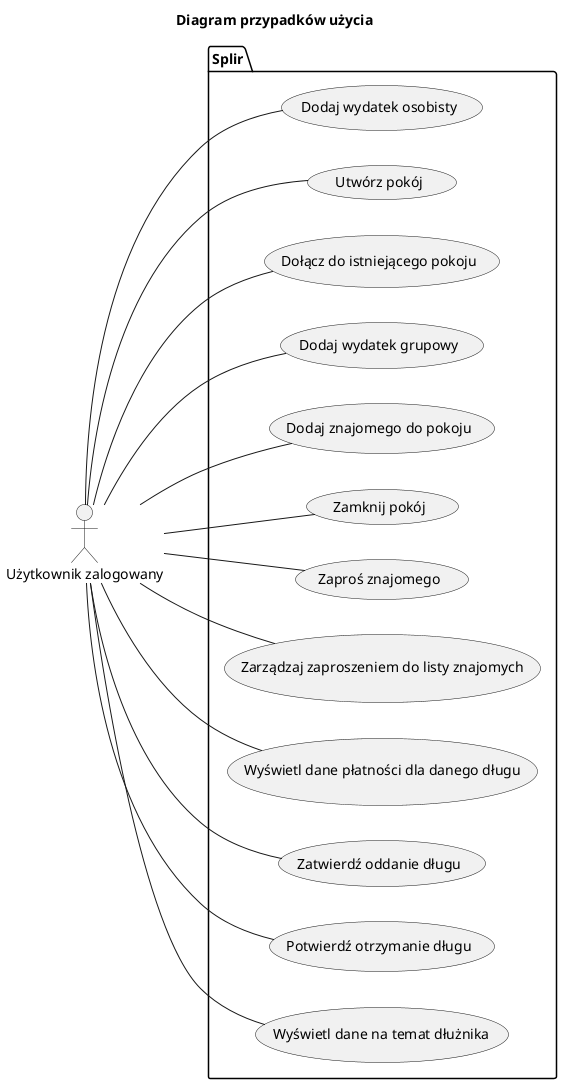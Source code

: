 @startuml
left to right direction
title Diagram przypadków użycia

package Splir {
    usecase (Dodaj wydatek osobisty) as addSoloExpense
    usecase (Utwórz pokój) as createRoom
    usecase (Dołącz do istniejącego pokoju) as joinRoom
    usecase (Dodaj wydatek grupowy) as addGroupExpense
    usecase (Dodaj znajomego do pokoju) as addFriendToGroup
    usecase (Zamknij pokój) as closeRoom
    usecase (Zaproś znajomego) as inviteFriend
    usecase (Zarządzaj zaproszeniem do listy znajomych) as manageInvite
    usecase (Wyświetl dane płatności dla danego długu) as viewPaymentDetails
    usecase (Zatwierdź oddanie długu) as sendMoney
    usecase (Potwierdź otrzymanie długu) as receiveMoney
    usecase (Wyświetl dane na temat dłużnika) as viewDebtors

}


:Użytkownik zalogowany: as user


user -- addSoloExpense
user -- createRoom
user -- joinRoom
user -- addGroupExpense
user -- addFriendToGroup
user -- closeRoom
user -- inviteFriend
user -- manageInvite
user -- viewPaymentDetails
user -- sendMoney
user -- receiveMoney
user -- viewDebtors

@enduml
